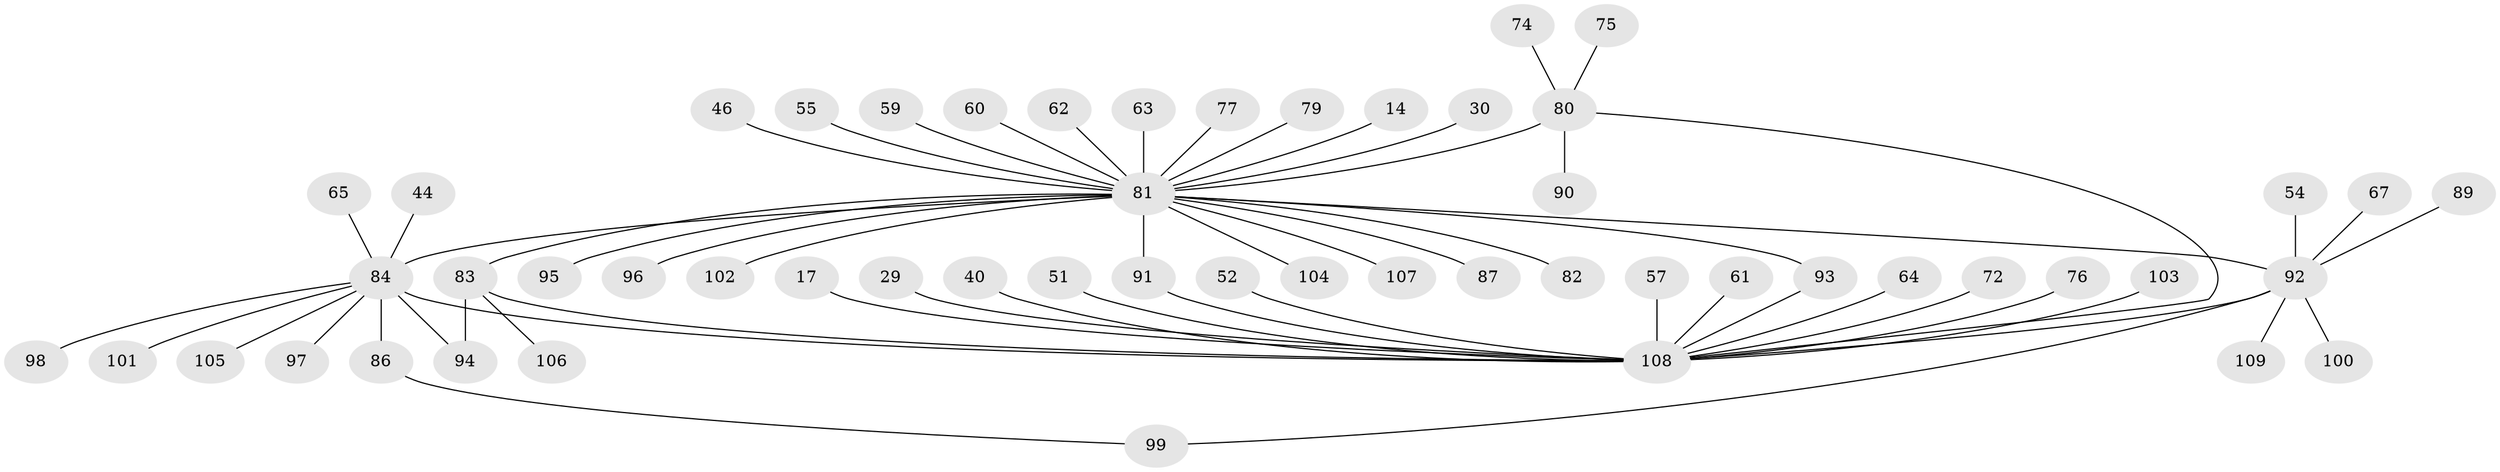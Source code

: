 // original degree distribution, {13: 0.009174311926605505, 15: 0.01834862385321101, 17: 0.009174311926605505, 2: 0.22018348623853212, 1: 0.5137614678899083, 3: 0.08256880733944955, 10: 0.009174311926605505, 8: 0.01834862385321101, 5: 0.027522935779816515, 4: 0.05504587155963303, 7: 0.009174311926605505, 11: 0.009174311926605505, 6: 0.01834862385321101}
// Generated by graph-tools (version 1.1) at 2025/48/03/09/25 04:48:29]
// undirected, 54 vertices, 60 edges
graph export_dot {
graph [start="1"]
  node [color=gray90,style=filled];
  14;
  17;
  29;
  30;
  40;
  44;
  46 [super="+36"];
  51;
  52;
  54 [super="+5"];
  55;
  57;
  59;
  60;
  61;
  62;
  63;
  64;
  65;
  67;
  72;
  74;
  75;
  76;
  77;
  79 [super="+27"];
  80 [super="+20+47+70+31+56"];
  81 [super="+48+8+53+58+69"];
  82 [super="+39"];
  83 [super="+66+71"];
  84 [super="+32+37"];
  86 [super="+43"];
  87;
  89;
  90;
  91 [super="+78+88"];
  92 [super="+35"];
  93 [super="+49"];
  94;
  95;
  96 [super="+34"];
  97;
  98;
  99 [super="+21"];
  100;
  101;
  102;
  103 [super="+45"];
  104;
  105 [super="+13"];
  106;
  107;
  108 [super="+73+50+41"];
  109 [super="+68"];
  14 -- 81;
  17 -- 108;
  29 -- 108;
  30 -- 81;
  40 -- 108;
  44 -- 84;
  46 -- 81;
  51 -- 108;
  52 -- 108;
  54 -- 92;
  55 -- 81;
  57 -- 108;
  59 -- 81;
  60 -- 81;
  61 -- 108;
  62 -- 81;
  63 -- 81 [weight=2];
  64 -- 108;
  65 -- 84;
  67 -- 92;
  72 -- 108;
  74 -- 80;
  75 -- 80;
  76 -- 108;
  77 -- 81;
  79 -- 81;
  80 -- 90;
  80 -- 108;
  80 -- 81 [weight=2];
  81 -- 104;
  81 -- 92 [weight=6];
  81 -- 83 [weight=3];
  81 -- 96;
  81 -- 82;
  81 -- 84 [weight=6];
  81 -- 87;
  81 -- 91;
  81 -- 93;
  81 -- 95;
  81 -- 102;
  81 -- 107;
  83 -- 106;
  83 -- 94;
  83 -- 108 [weight=2];
  84 -- 97;
  84 -- 98;
  84 -- 101;
  84 -- 105;
  84 -- 86 [weight=3];
  84 -- 94;
  84 -- 108 [weight=4];
  86 -- 99;
  89 -- 92;
  91 -- 108;
  92 -- 100;
  92 -- 99;
  92 -- 109;
  92 -- 108 [weight=3];
  93 -- 108;
  103 -- 108 [weight=3];
}
